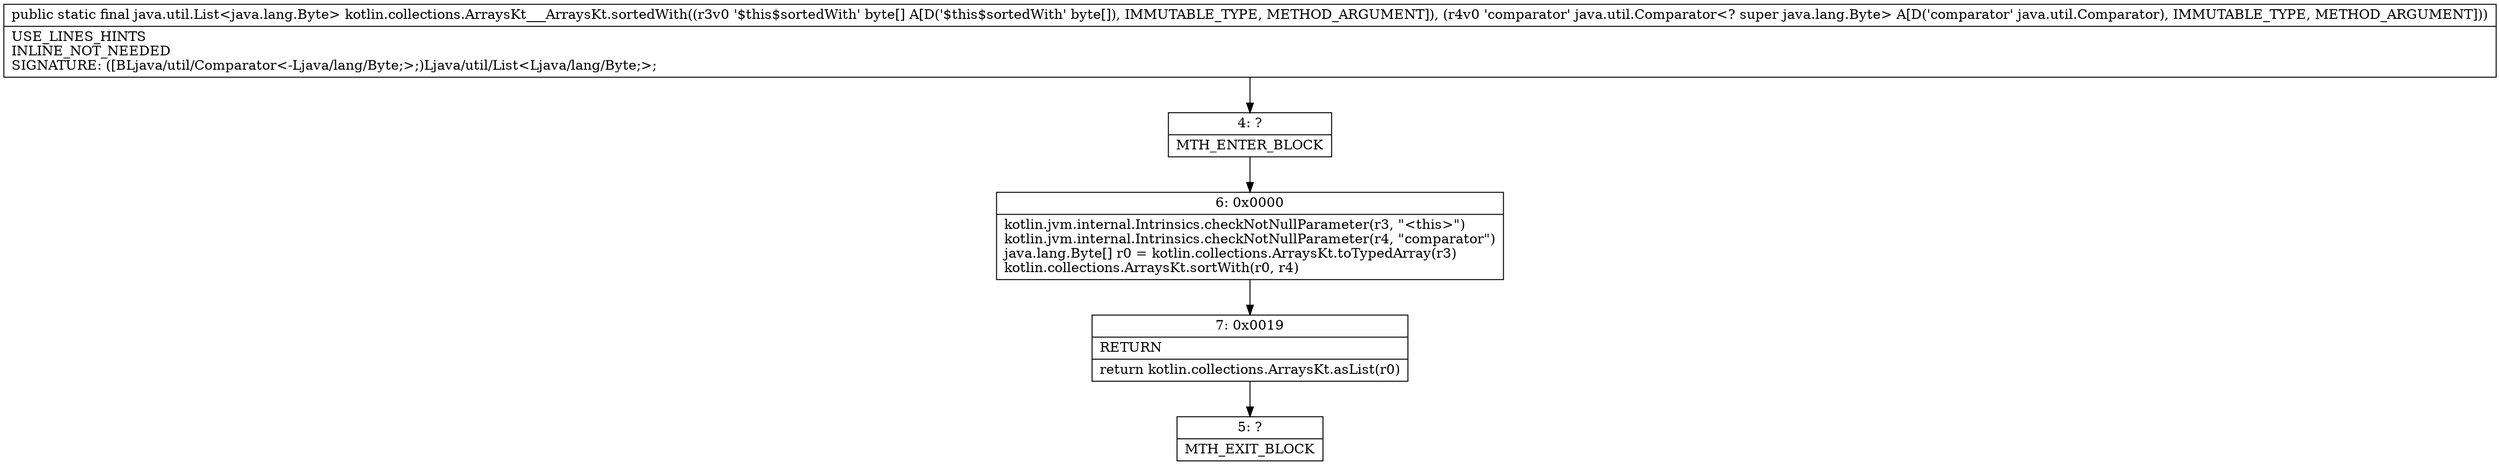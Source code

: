 digraph "CFG forkotlin.collections.ArraysKt___ArraysKt.sortedWith([BLjava\/util\/Comparator;)Ljava\/util\/List;" {
Node_4 [shape=record,label="{4\:\ ?|MTH_ENTER_BLOCK\l}"];
Node_6 [shape=record,label="{6\:\ 0x0000|kotlin.jvm.internal.Intrinsics.checkNotNullParameter(r3, \"\<this\>\")\lkotlin.jvm.internal.Intrinsics.checkNotNullParameter(r4, \"comparator\")\ljava.lang.Byte[] r0 = kotlin.collections.ArraysKt.toTypedArray(r3)\lkotlin.collections.ArraysKt.sortWith(r0, r4)\l}"];
Node_7 [shape=record,label="{7\:\ 0x0019|RETURN\l|return kotlin.collections.ArraysKt.asList(r0)\l}"];
Node_5 [shape=record,label="{5\:\ ?|MTH_EXIT_BLOCK\l}"];
MethodNode[shape=record,label="{public static final java.util.List\<java.lang.Byte\> kotlin.collections.ArraysKt___ArraysKt.sortedWith((r3v0 '$this$sortedWith' byte[] A[D('$this$sortedWith' byte[]), IMMUTABLE_TYPE, METHOD_ARGUMENT]), (r4v0 'comparator' java.util.Comparator\<? super java.lang.Byte\> A[D('comparator' java.util.Comparator), IMMUTABLE_TYPE, METHOD_ARGUMENT]))  | USE_LINES_HINTS\lINLINE_NOT_NEEDED\lSIGNATURE: ([BLjava\/util\/Comparator\<\-Ljava\/lang\/Byte;\>;)Ljava\/util\/List\<Ljava\/lang\/Byte;\>;\l}"];
MethodNode -> Node_4;Node_4 -> Node_6;
Node_6 -> Node_7;
Node_7 -> Node_5;
}

